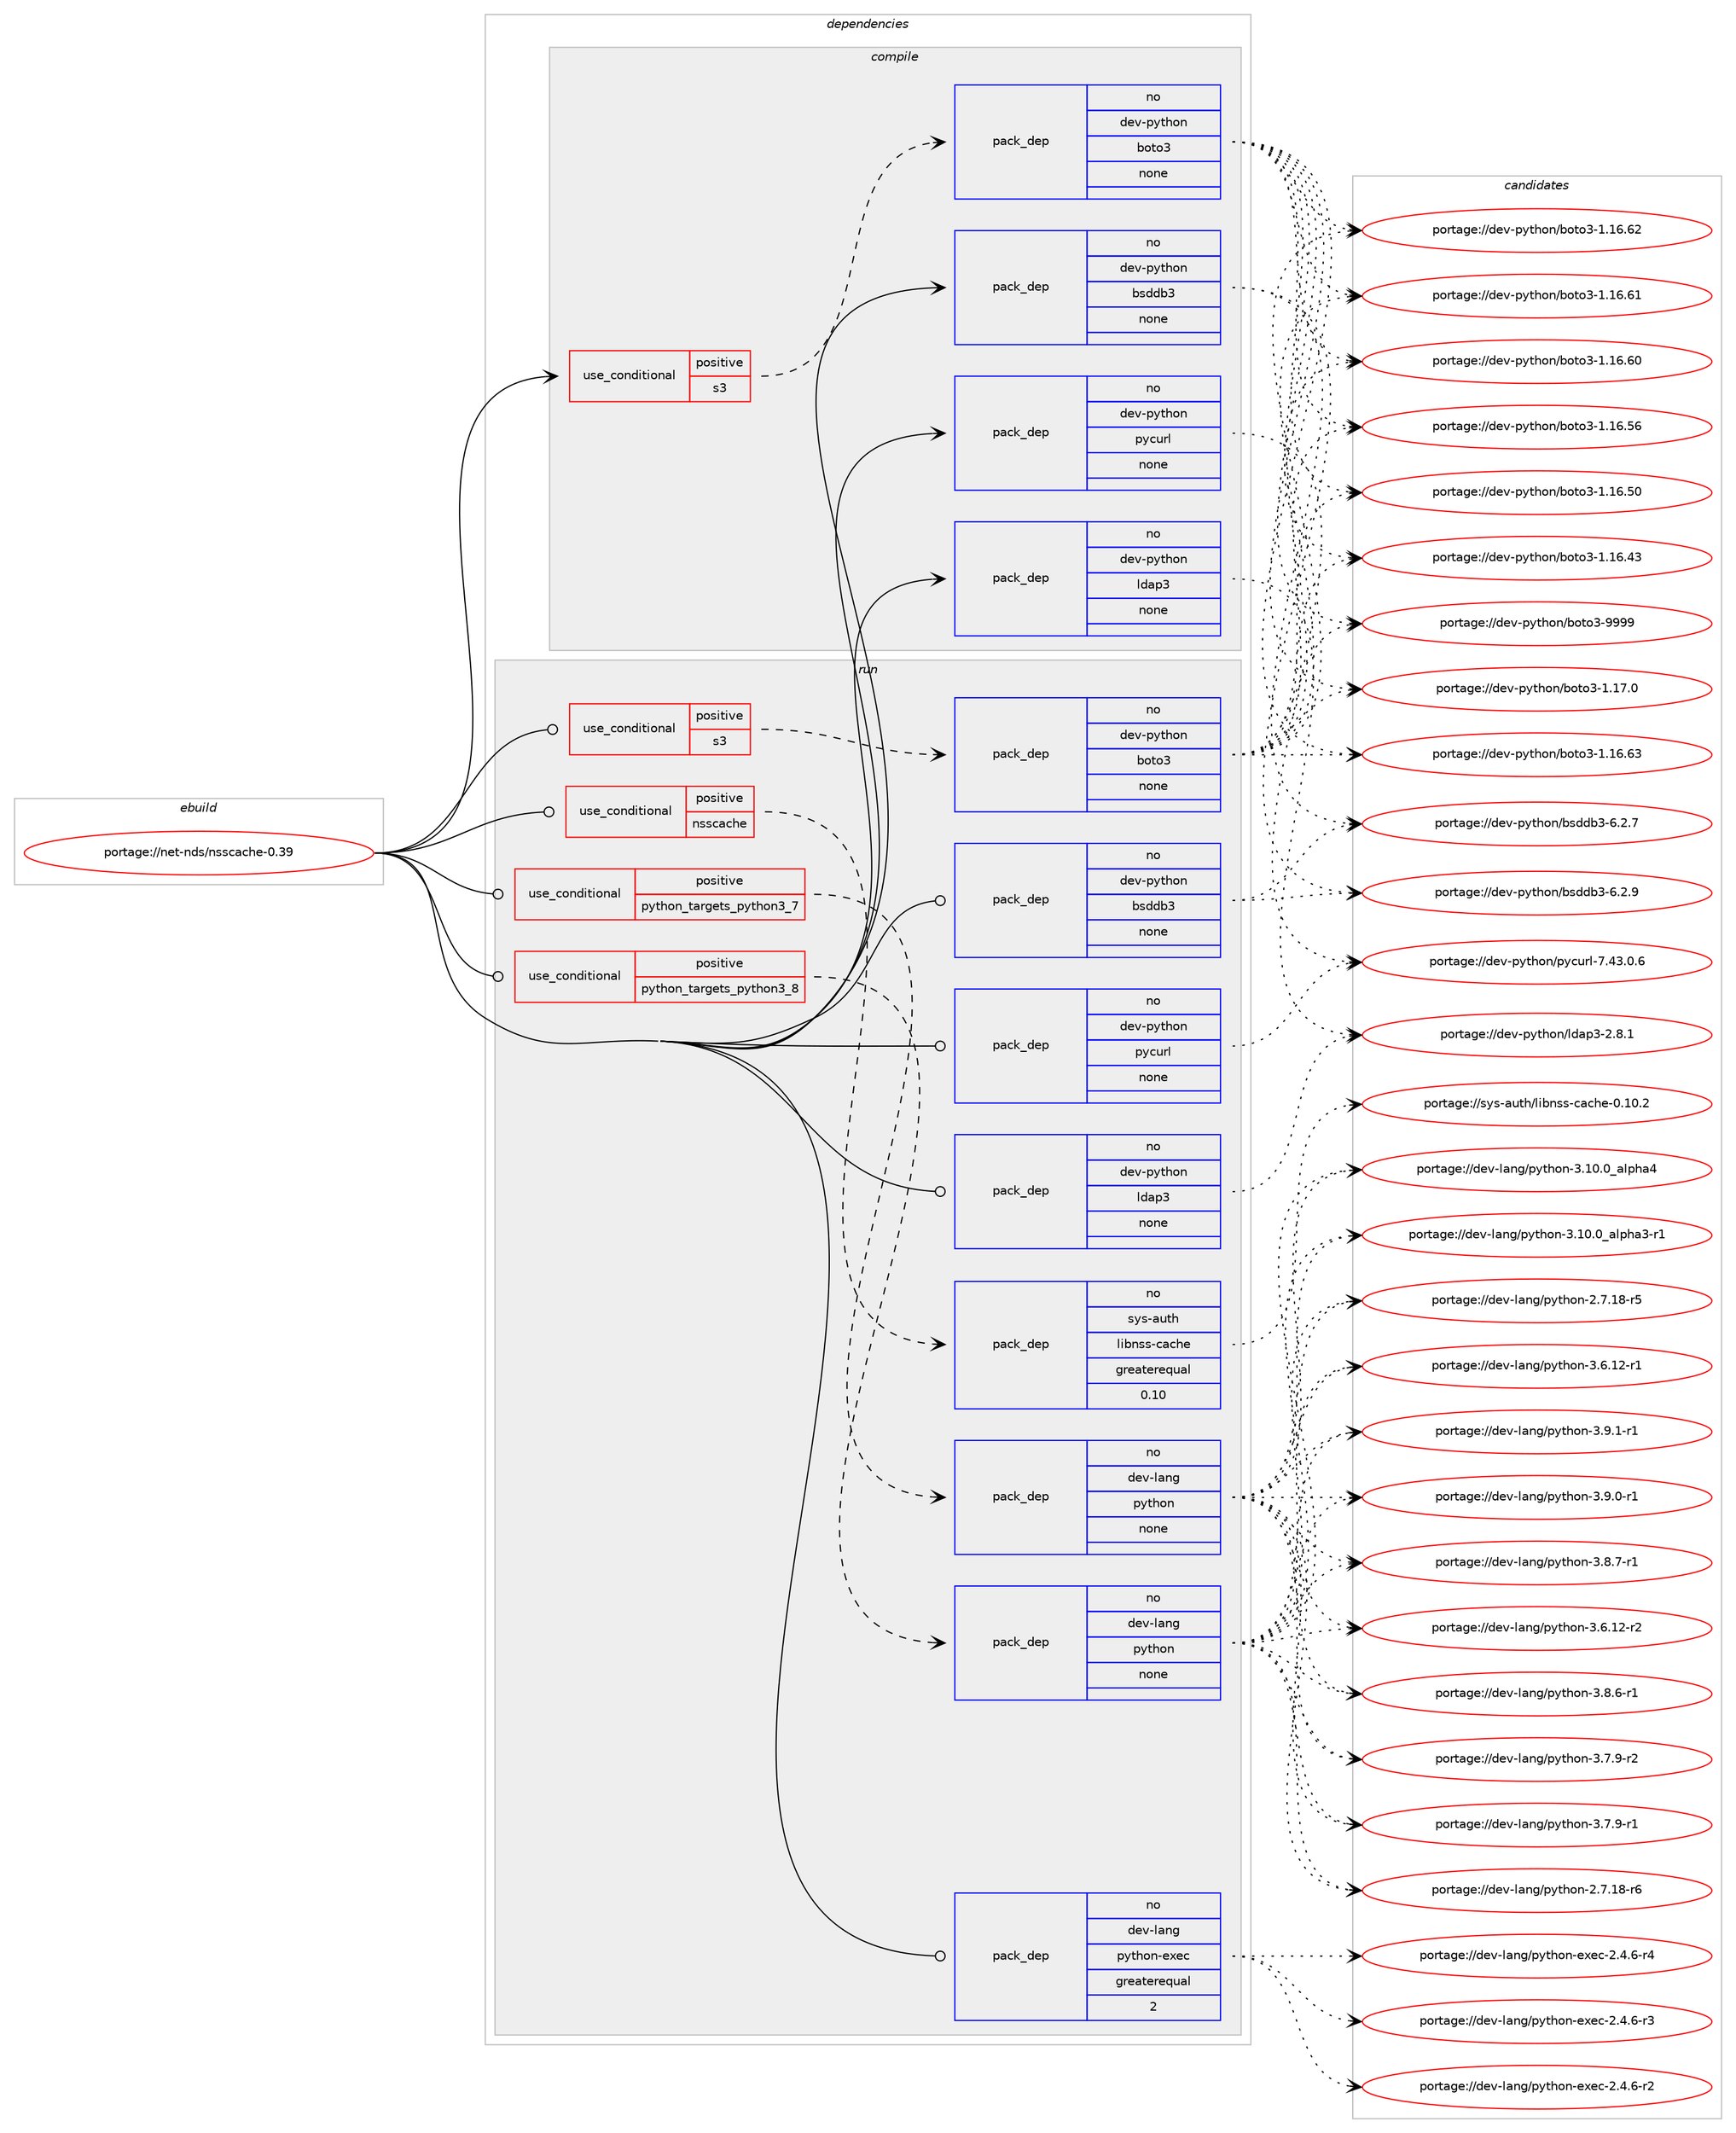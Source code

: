 digraph prolog {

# *************
# Graph options
# *************

newrank=true;
concentrate=true;
compound=true;
graph [rankdir=LR,fontname=Helvetica,fontsize=10,ranksep=1.5];#, ranksep=2.5, nodesep=0.2];
edge  [arrowhead=vee];
node  [fontname=Helvetica,fontsize=10];

# **********
# The ebuild
# **********

subgraph cluster_leftcol {
color=gray;
rank=same;
label=<<i>ebuild</i>>;
id [label="portage://net-nds/nsscache-0.39", color=red, width=4, href="../net-nds/nsscache-0.39.svg"];
}

# ****************
# The dependencies
# ****************

subgraph cluster_midcol {
color=gray;
label=<<i>dependencies</i>>;
subgraph cluster_compile {
fillcolor="#eeeeee";
style=filled;
label=<<i>compile</i>>;
subgraph cond7095 {
dependency23215 [label=<<TABLE BORDER="0" CELLBORDER="1" CELLSPACING="0" CELLPADDING="4"><TR><TD ROWSPAN="3" CELLPADDING="10">use_conditional</TD></TR><TR><TD>positive</TD></TR><TR><TD>s3</TD></TR></TABLE>>, shape=none, color=red];
subgraph pack15943 {
dependency23216 [label=<<TABLE BORDER="0" CELLBORDER="1" CELLSPACING="0" CELLPADDING="4" WIDTH="220"><TR><TD ROWSPAN="6" CELLPADDING="30">pack_dep</TD></TR><TR><TD WIDTH="110">no</TD></TR><TR><TD>dev-python</TD></TR><TR><TD>boto3</TD></TR><TR><TD>none</TD></TR><TR><TD></TD></TR></TABLE>>, shape=none, color=blue];
}
dependency23215:e -> dependency23216:w [weight=20,style="dashed",arrowhead="vee"];
}
id:e -> dependency23215:w [weight=20,style="solid",arrowhead="vee"];
subgraph pack15944 {
dependency23217 [label=<<TABLE BORDER="0" CELLBORDER="1" CELLSPACING="0" CELLPADDING="4" WIDTH="220"><TR><TD ROWSPAN="6" CELLPADDING="30">pack_dep</TD></TR><TR><TD WIDTH="110">no</TD></TR><TR><TD>dev-python</TD></TR><TR><TD>bsddb3</TD></TR><TR><TD>none</TD></TR><TR><TD></TD></TR></TABLE>>, shape=none, color=blue];
}
id:e -> dependency23217:w [weight=20,style="solid",arrowhead="vee"];
subgraph pack15945 {
dependency23218 [label=<<TABLE BORDER="0" CELLBORDER="1" CELLSPACING="0" CELLPADDING="4" WIDTH="220"><TR><TD ROWSPAN="6" CELLPADDING="30">pack_dep</TD></TR><TR><TD WIDTH="110">no</TD></TR><TR><TD>dev-python</TD></TR><TR><TD>ldap3</TD></TR><TR><TD>none</TD></TR><TR><TD></TD></TR></TABLE>>, shape=none, color=blue];
}
id:e -> dependency23218:w [weight=20,style="solid",arrowhead="vee"];
subgraph pack15946 {
dependency23219 [label=<<TABLE BORDER="0" CELLBORDER="1" CELLSPACING="0" CELLPADDING="4" WIDTH="220"><TR><TD ROWSPAN="6" CELLPADDING="30">pack_dep</TD></TR><TR><TD WIDTH="110">no</TD></TR><TR><TD>dev-python</TD></TR><TR><TD>pycurl</TD></TR><TR><TD>none</TD></TR><TR><TD></TD></TR></TABLE>>, shape=none, color=blue];
}
id:e -> dependency23219:w [weight=20,style="solid",arrowhead="vee"];
}
subgraph cluster_compileandrun {
fillcolor="#eeeeee";
style=filled;
label=<<i>compile and run</i>>;
}
subgraph cluster_run {
fillcolor="#eeeeee";
style=filled;
label=<<i>run</i>>;
subgraph cond7096 {
dependency23220 [label=<<TABLE BORDER="0" CELLBORDER="1" CELLSPACING="0" CELLPADDING="4"><TR><TD ROWSPAN="3" CELLPADDING="10">use_conditional</TD></TR><TR><TD>positive</TD></TR><TR><TD>nsscache</TD></TR></TABLE>>, shape=none, color=red];
subgraph pack15947 {
dependency23221 [label=<<TABLE BORDER="0" CELLBORDER="1" CELLSPACING="0" CELLPADDING="4" WIDTH="220"><TR><TD ROWSPAN="6" CELLPADDING="30">pack_dep</TD></TR><TR><TD WIDTH="110">no</TD></TR><TR><TD>sys-auth</TD></TR><TR><TD>libnss-cache</TD></TR><TR><TD>greaterequal</TD></TR><TR><TD>0.10</TD></TR></TABLE>>, shape=none, color=blue];
}
dependency23220:e -> dependency23221:w [weight=20,style="dashed",arrowhead="vee"];
}
id:e -> dependency23220:w [weight=20,style="solid",arrowhead="odot"];
subgraph cond7097 {
dependency23222 [label=<<TABLE BORDER="0" CELLBORDER="1" CELLSPACING="0" CELLPADDING="4"><TR><TD ROWSPAN="3" CELLPADDING="10">use_conditional</TD></TR><TR><TD>positive</TD></TR><TR><TD>python_targets_python3_7</TD></TR></TABLE>>, shape=none, color=red];
subgraph pack15948 {
dependency23223 [label=<<TABLE BORDER="0" CELLBORDER="1" CELLSPACING="0" CELLPADDING="4" WIDTH="220"><TR><TD ROWSPAN="6" CELLPADDING="30">pack_dep</TD></TR><TR><TD WIDTH="110">no</TD></TR><TR><TD>dev-lang</TD></TR><TR><TD>python</TD></TR><TR><TD>none</TD></TR><TR><TD></TD></TR></TABLE>>, shape=none, color=blue];
}
dependency23222:e -> dependency23223:w [weight=20,style="dashed",arrowhead="vee"];
}
id:e -> dependency23222:w [weight=20,style="solid",arrowhead="odot"];
subgraph cond7098 {
dependency23224 [label=<<TABLE BORDER="0" CELLBORDER="1" CELLSPACING="0" CELLPADDING="4"><TR><TD ROWSPAN="3" CELLPADDING="10">use_conditional</TD></TR><TR><TD>positive</TD></TR><TR><TD>python_targets_python3_8</TD></TR></TABLE>>, shape=none, color=red];
subgraph pack15949 {
dependency23225 [label=<<TABLE BORDER="0" CELLBORDER="1" CELLSPACING="0" CELLPADDING="4" WIDTH="220"><TR><TD ROWSPAN="6" CELLPADDING="30">pack_dep</TD></TR><TR><TD WIDTH="110">no</TD></TR><TR><TD>dev-lang</TD></TR><TR><TD>python</TD></TR><TR><TD>none</TD></TR><TR><TD></TD></TR></TABLE>>, shape=none, color=blue];
}
dependency23224:e -> dependency23225:w [weight=20,style="dashed",arrowhead="vee"];
}
id:e -> dependency23224:w [weight=20,style="solid",arrowhead="odot"];
subgraph cond7099 {
dependency23226 [label=<<TABLE BORDER="0" CELLBORDER="1" CELLSPACING="0" CELLPADDING="4"><TR><TD ROWSPAN="3" CELLPADDING="10">use_conditional</TD></TR><TR><TD>positive</TD></TR><TR><TD>s3</TD></TR></TABLE>>, shape=none, color=red];
subgraph pack15950 {
dependency23227 [label=<<TABLE BORDER="0" CELLBORDER="1" CELLSPACING="0" CELLPADDING="4" WIDTH="220"><TR><TD ROWSPAN="6" CELLPADDING="30">pack_dep</TD></TR><TR><TD WIDTH="110">no</TD></TR><TR><TD>dev-python</TD></TR><TR><TD>boto3</TD></TR><TR><TD>none</TD></TR><TR><TD></TD></TR></TABLE>>, shape=none, color=blue];
}
dependency23226:e -> dependency23227:w [weight=20,style="dashed",arrowhead="vee"];
}
id:e -> dependency23226:w [weight=20,style="solid",arrowhead="odot"];
subgraph pack15951 {
dependency23228 [label=<<TABLE BORDER="0" CELLBORDER="1" CELLSPACING="0" CELLPADDING="4" WIDTH="220"><TR><TD ROWSPAN="6" CELLPADDING="30">pack_dep</TD></TR><TR><TD WIDTH="110">no</TD></TR><TR><TD>dev-lang</TD></TR><TR><TD>python-exec</TD></TR><TR><TD>greaterequal</TD></TR><TR><TD>2</TD></TR></TABLE>>, shape=none, color=blue];
}
id:e -> dependency23228:w [weight=20,style="solid",arrowhead="odot"];
subgraph pack15952 {
dependency23229 [label=<<TABLE BORDER="0" CELLBORDER="1" CELLSPACING="0" CELLPADDING="4" WIDTH="220"><TR><TD ROWSPAN="6" CELLPADDING="30">pack_dep</TD></TR><TR><TD WIDTH="110">no</TD></TR><TR><TD>dev-python</TD></TR><TR><TD>bsddb3</TD></TR><TR><TD>none</TD></TR><TR><TD></TD></TR></TABLE>>, shape=none, color=blue];
}
id:e -> dependency23229:w [weight=20,style="solid",arrowhead="odot"];
subgraph pack15953 {
dependency23230 [label=<<TABLE BORDER="0" CELLBORDER="1" CELLSPACING="0" CELLPADDING="4" WIDTH="220"><TR><TD ROWSPAN="6" CELLPADDING="30">pack_dep</TD></TR><TR><TD WIDTH="110">no</TD></TR><TR><TD>dev-python</TD></TR><TR><TD>ldap3</TD></TR><TR><TD>none</TD></TR><TR><TD></TD></TR></TABLE>>, shape=none, color=blue];
}
id:e -> dependency23230:w [weight=20,style="solid",arrowhead="odot"];
subgraph pack15954 {
dependency23231 [label=<<TABLE BORDER="0" CELLBORDER="1" CELLSPACING="0" CELLPADDING="4" WIDTH="220"><TR><TD ROWSPAN="6" CELLPADDING="30">pack_dep</TD></TR><TR><TD WIDTH="110">no</TD></TR><TR><TD>dev-python</TD></TR><TR><TD>pycurl</TD></TR><TR><TD>none</TD></TR><TR><TD></TD></TR></TABLE>>, shape=none, color=blue];
}
id:e -> dependency23231:w [weight=20,style="solid",arrowhead="odot"];
}
}

# **************
# The candidates
# **************

subgraph cluster_choices {
rank=same;
color=gray;
label=<<i>candidates</i>>;

subgraph choice15943 {
color=black;
nodesep=1;
choice100101118451121211161041111104798111116111514557575757 [label="portage://dev-python/boto3-9999", color=red, width=4,href="../dev-python/boto3-9999.svg"];
choice1001011184511212111610411111047981111161115145494649554648 [label="portage://dev-python/boto3-1.17.0", color=red, width=4,href="../dev-python/boto3-1.17.0.svg"];
choice100101118451121211161041111104798111116111514549464954465451 [label="portage://dev-python/boto3-1.16.63", color=red, width=4,href="../dev-python/boto3-1.16.63.svg"];
choice100101118451121211161041111104798111116111514549464954465450 [label="portage://dev-python/boto3-1.16.62", color=red, width=4,href="../dev-python/boto3-1.16.62.svg"];
choice100101118451121211161041111104798111116111514549464954465449 [label="portage://dev-python/boto3-1.16.61", color=red, width=4,href="../dev-python/boto3-1.16.61.svg"];
choice100101118451121211161041111104798111116111514549464954465448 [label="portage://dev-python/boto3-1.16.60", color=red, width=4,href="../dev-python/boto3-1.16.60.svg"];
choice100101118451121211161041111104798111116111514549464954465354 [label="portage://dev-python/boto3-1.16.56", color=red, width=4,href="../dev-python/boto3-1.16.56.svg"];
choice100101118451121211161041111104798111116111514549464954465348 [label="portage://dev-python/boto3-1.16.50", color=red, width=4,href="../dev-python/boto3-1.16.50.svg"];
choice100101118451121211161041111104798111116111514549464954465251 [label="portage://dev-python/boto3-1.16.43", color=red, width=4,href="../dev-python/boto3-1.16.43.svg"];
dependency23216:e -> choice100101118451121211161041111104798111116111514557575757:w [style=dotted,weight="100"];
dependency23216:e -> choice1001011184511212111610411111047981111161115145494649554648:w [style=dotted,weight="100"];
dependency23216:e -> choice100101118451121211161041111104798111116111514549464954465451:w [style=dotted,weight="100"];
dependency23216:e -> choice100101118451121211161041111104798111116111514549464954465450:w [style=dotted,weight="100"];
dependency23216:e -> choice100101118451121211161041111104798111116111514549464954465449:w [style=dotted,weight="100"];
dependency23216:e -> choice100101118451121211161041111104798111116111514549464954465448:w [style=dotted,weight="100"];
dependency23216:e -> choice100101118451121211161041111104798111116111514549464954465354:w [style=dotted,weight="100"];
dependency23216:e -> choice100101118451121211161041111104798111116111514549464954465348:w [style=dotted,weight="100"];
dependency23216:e -> choice100101118451121211161041111104798111116111514549464954465251:w [style=dotted,weight="100"];
}
subgraph choice15944 {
color=black;
nodesep=1;
choice1001011184511212111610411111047981151001009851455446504657 [label="portage://dev-python/bsddb3-6.2.9", color=red, width=4,href="../dev-python/bsddb3-6.2.9.svg"];
choice1001011184511212111610411111047981151001009851455446504655 [label="portage://dev-python/bsddb3-6.2.7", color=red, width=4,href="../dev-python/bsddb3-6.2.7.svg"];
dependency23217:e -> choice1001011184511212111610411111047981151001009851455446504657:w [style=dotted,weight="100"];
dependency23217:e -> choice1001011184511212111610411111047981151001009851455446504655:w [style=dotted,weight="100"];
}
subgraph choice15945 {
color=black;
nodesep=1;
choice10010111845112121116104111110471081009711251455046564649 [label="portage://dev-python/ldap3-2.8.1", color=red, width=4,href="../dev-python/ldap3-2.8.1.svg"];
dependency23218:e -> choice10010111845112121116104111110471081009711251455046564649:w [style=dotted,weight="100"];
}
subgraph choice15946 {
color=black;
nodesep=1;
choice100101118451121211161041111104711212199117114108455546525146484654 [label="portage://dev-python/pycurl-7.43.0.6", color=red, width=4,href="../dev-python/pycurl-7.43.0.6.svg"];
dependency23219:e -> choice100101118451121211161041111104711212199117114108455546525146484654:w [style=dotted,weight="100"];
}
subgraph choice15947 {
color=black;
nodesep=1;
choice115121115459711711610447108105981101151154599979910410145484649484650 [label="portage://sys-auth/libnss-cache-0.10.2", color=red, width=4,href="../sys-auth/libnss-cache-0.10.2.svg"];
dependency23221:e -> choice115121115459711711610447108105981101151154599979910410145484649484650:w [style=dotted,weight="100"];
}
subgraph choice15948 {
color=black;
nodesep=1;
choice1001011184510897110103471121211161041111104551465746494511449 [label="portage://dev-lang/python-3.9.1-r1", color=red, width=4,href="../dev-lang/python-3.9.1-r1.svg"];
choice1001011184510897110103471121211161041111104551465746484511449 [label="portage://dev-lang/python-3.9.0-r1", color=red, width=4,href="../dev-lang/python-3.9.0-r1.svg"];
choice1001011184510897110103471121211161041111104551465646554511449 [label="portage://dev-lang/python-3.8.7-r1", color=red, width=4,href="../dev-lang/python-3.8.7-r1.svg"];
choice1001011184510897110103471121211161041111104551465646544511449 [label="portage://dev-lang/python-3.8.6-r1", color=red, width=4,href="../dev-lang/python-3.8.6-r1.svg"];
choice1001011184510897110103471121211161041111104551465546574511450 [label="portage://dev-lang/python-3.7.9-r2", color=red, width=4,href="../dev-lang/python-3.7.9-r2.svg"];
choice1001011184510897110103471121211161041111104551465546574511449 [label="portage://dev-lang/python-3.7.9-r1", color=red, width=4,href="../dev-lang/python-3.7.9-r1.svg"];
choice100101118451089711010347112121116104111110455146544649504511450 [label="portage://dev-lang/python-3.6.12-r2", color=red, width=4,href="../dev-lang/python-3.6.12-r2.svg"];
choice100101118451089711010347112121116104111110455146544649504511449 [label="portage://dev-lang/python-3.6.12-r1", color=red, width=4,href="../dev-lang/python-3.6.12-r1.svg"];
choice1001011184510897110103471121211161041111104551464948464895971081121049752 [label="portage://dev-lang/python-3.10.0_alpha4", color=red, width=4,href="../dev-lang/python-3.10.0_alpha4.svg"];
choice10010111845108971101034711212111610411111045514649484648959710811210497514511449 [label="portage://dev-lang/python-3.10.0_alpha3-r1", color=red, width=4,href="../dev-lang/python-3.10.0_alpha3-r1.svg"];
choice100101118451089711010347112121116104111110455046554649564511454 [label="portage://dev-lang/python-2.7.18-r6", color=red, width=4,href="../dev-lang/python-2.7.18-r6.svg"];
choice100101118451089711010347112121116104111110455046554649564511453 [label="portage://dev-lang/python-2.7.18-r5", color=red, width=4,href="../dev-lang/python-2.7.18-r5.svg"];
dependency23223:e -> choice1001011184510897110103471121211161041111104551465746494511449:w [style=dotted,weight="100"];
dependency23223:e -> choice1001011184510897110103471121211161041111104551465746484511449:w [style=dotted,weight="100"];
dependency23223:e -> choice1001011184510897110103471121211161041111104551465646554511449:w [style=dotted,weight="100"];
dependency23223:e -> choice1001011184510897110103471121211161041111104551465646544511449:w [style=dotted,weight="100"];
dependency23223:e -> choice1001011184510897110103471121211161041111104551465546574511450:w [style=dotted,weight="100"];
dependency23223:e -> choice1001011184510897110103471121211161041111104551465546574511449:w [style=dotted,weight="100"];
dependency23223:e -> choice100101118451089711010347112121116104111110455146544649504511450:w [style=dotted,weight="100"];
dependency23223:e -> choice100101118451089711010347112121116104111110455146544649504511449:w [style=dotted,weight="100"];
dependency23223:e -> choice1001011184510897110103471121211161041111104551464948464895971081121049752:w [style=dotted,weight="100"];
dependency23223:e -> choice10010111845108971101034711212111610411111045514649484648959710811210497514511449:w [style=dotted,weight="100"];
dependency23223:e -> choice100101118451089711010347112121116104111110455046554649564511454:w [style=dotted,weight="100"];
dependency23223:e -> choice100101118451089711010347112121116104111110455046554649564511453:w [style=dotted,weight="100"];
}
subgraph choice15949 {
color=black;
nodesep=1;
choice1001011184510897110103471121211161041111104551465746494511449 [label="portage://dev-lang/python-3.9.1-r1", color=red, width=4,href="../dev-lang/python-3.9.1-r1.svg"];
choice1001011184510897110103471121211161041111104551465746484511449 [label="portage://dev-lang/python-3.9.0-r1", color=red, width=4,href="../dev-lang/python-3.9.0-r1.svg"];
choice1001011184510897110103471121211161041111104551465646554511449 [label="portage://dev-lang/python-3.8.7-r1", color=red, width=4,href="../dev-lang/python-3.8.7-r1.svg"];
choice1001011184510897110103471121211161041111104551465646544511449 [label="portage://dev-lang/python-3.8.6-r1", color=red, width=4,href="../dev-lang/python-3.8.6-r1.svg"];
choice1001011184510897110103471121211161041111104551465546574511450 [label="portage://dev-lang/python-3.7.9-r2", color=red, width=4,href="../dev-lang/python-3.7.9-r2.svg"];
choice1001011184510897110103471121211161041111104551465546574511449 [label="portage://dev-lang/python-3.7.9-r1", color=red, width=4,href="../dev-lang/python-3.7.9-r1.svg"];
choice100101118451089711010347112121116104111110455146544649504511450 [label="portage://dev-lang/python-3.6.12-r2", color=red, width=4,href="../dev-lang/python-3.6.12-r2.svg"];
choice100101118451089711010347112121116104111110455146544649504511449 [label="portage://dev-lang/python-3.6.12-r1", color=red, width=4,href="../dev-lang/python-3.6.12-r1.svg"];
choice1001011184510897110103471121211161041111104551464948464895971081121049752 [label="portage://dev-lang/python-3.10.0_alpha4", color=red, width=4,href="../dev-lang/python-3.10.0_alpha4.svg"];
choice10010111845108971101034711212111610411111045514649484648959710811210497514511449 [label="portage://dev-lang/python-3.10.0_alpha3-r1", color=red, width=4,href="../dev-lang/python-3.10.0_alpha3-r1.svg"];
choice100101118451089711010347112121116104111110455046554649564511454 [label="portage://dev-lang/python-2.7.18-r6", color=red, width=4,href="../dev-lang/python-2.7.18-r6.svg"];
choice100101118451089711010347112121116104111110455046554649564511453 [label="portage://dev-lang/python-2.7.18-r5", color=red, width=4,href="../dev-lang/python-2.7.18-r5.svg"];
dependency23225:e -> choice1001011184510897110103471121211161041111104551465746494511449:w [style=dotted,weight="100"];
dependency23225:e -> choice1001011184510897110103471121211161041111104551465746484511449:w [style=dotted,weight="100"];
dependency23225:e -> choice1001011184510897110103471121211161041111104551465646554511449:w [style=dotted,weight="100"];
dependency23225:e -> choice1001011184510897110103471121211161041111104551465646544511449:w [style=dotted,weight="100"];
dependency23225:e -> choice1001011184510897110103471121211161041111104551465546574511450:w [style=dotted,weight="100"];
dependency23225:e -> choice1001011184510897110103471121211161041111104551465546574511449:w [style=dotted,weight="100"];
dependency23225:e -> choice100101118451089711010347112121116104111110455146544649504511450:w [style=dotted,weight="100"];
dependency23225:e -> choice100101118451089711010347112121116104111110455146544649504511449:w [style=dotted,weight="100"];
dependency23225:e -> choice1001011184510897110103471121211161041111104551464948464895971081121049752:w [style=dotted,weight="100"];
dependency23225:e -> choice10010111845108971101034711212111610411111045514649484648959710811210497514511449:w [style=dotted,weight="100"];
dependency23225:e -> choice100101118451089711010347112121116104111110455046554649564511454:w [style=dotted,weight="100"];
dependency23225:e -> choice100101118451089711010347112121116104111110455046554649564511453:w [style=dotted,weight="100"];
}
subgraph choice15950 {
color=black;
nodesep=1;
choice100101118451121211161041111104798111116111514557575757 [label="portage://dev-python/boto3-9999", color=red, width=4,href="../dev-python/boto3-9999.svg"];
choice1001011184511212111610411111047981111161115145494649554648 [label="portage://dev-python/boto3-1.17.0", color=red, width=4,href="../dev-python/boto3-1.17.0.svg"];
choice100101118451121211161041111104798111116111514549464954465451 [label="portage://dev-python/boto3-1.16.63", color=red, width=4,href="../dev-python/boto3-1.16.63.svg"];
choice100101118451121211161041111104798111116111514549464954465450 [label="portage://dev-python/boto3-1.16.62", color=red, width=4,href="../dev-python/boto3-1.16.62.svg"];
choice100101118451121211161041111104798111116111514549464954465449 [label="portage://dev-python/boto3-1.16.61", color=red, width=4,href="../dev-python/boto3-1.16.61.svg"];
choice100101118451121211161041111104798111116111514549464954465448 [label="portage://dev-python/boto3-1.16.60", color=red, width=4,href="../dev-python/boto3-1.16.60.svg"];
choice100101118451121211161041111104798111116111514549464954465354 [label="portage://dev-python/boto3-1.16.56", color=red, width=4,href="../dev-python/boto3-1.16.56.svg"];
choice100101118451121211161041111104798111116111514549464954465348 [label="portage://dev-python/boto3-1.16.50", color=red, width=4,href="../dev-python/boto3-1.16.50.svg"];
choice100101118451121211161041111104798111116111514549464954465251 [label="portage://dev-python/boto3-1.16.43", color=red, width=4,href="../dev-python/boto3-1.16.43.svg"];
dependency23227:e -> choice100101118451121211161041111104798111116111514557575757:w [style=dotted,weight="100"];
dependency23227:e -> choice1001011184511212111610411111047981111161115145494649554648:w [style=dotted,weight="100"];
dependency23227:e -> choice100101118451121211161041111104798111116111514549464954465451:w [style=dotted,weight="100"];
dependency23227:e -> choice100101118451121211161041111104798111116111514549464954465450:w [style=dotted,weight="100"];
dependency23227:e -> choice100101118451121211161041111104798111116111514549464954465449:w [style=dotted,weight="100"];
dependency23227:e -> choice100101118451121211161041111104798111116111514549464954465448:w [style=dotted,weight="100"];
dependency23227:e -> choice100101118451121211161041111104798111116111514549464954465354:w [style=dotted,weight="100"];
dependency23227:e -> choice100101118451121211161041111104798111116111514549464954465348:w [style=dotted,weight="100"];
dependency23227:e -> choice100101118451121211161041111104798111116111514549464954465251:w [style=dotted,weight="100"];
}
subgraph choice15951 {
color=black;
nodesep=1;
choice10010111845108971101034711212111610411111045101120101994550465246544511452 [label="portage://dev-lang/python-exec-2.4.6-r4", color=red, width=4,href="../dev-lang/python-exec-2.4.6-r4.svg"];
choice10010111845108971101034711212111610411111045101120101994550465246544511451 [label="portage://dev-lang/python-exec-2.4.6-r3", color=red, width=4,href="../dev-lang/python-exec-2.4.6-r3.svg"];
choice10010111845108971101034711212111610411111045101120101994550465246544511450 [label="portage://dev-lang/python-exec-2.4.6-r2", color=red, width=4,href="../dev-lang/python-exec-2.4.6-r2.svg"];
dependency23228:e -> choice10010111845108971101034711212111610411111045101120101994550465246544511452:w [style=dotted,weight="100"];
dependency23228:e -> choice10010111845108971101034711212111610411111045101120101994550465246544511451:w [style=dotted,weight="100"];
dependency23228:e -> choice10010111845108971101034711212111610411111045101120101994550465246544511450:w [style=dotted,weight="100"];
}
subgraph choice15952 {
color=black;
nodesep=1;
choice1001011184511212111610411111047981151001009851455446504657 [label="portage://dev-python/bsddb3-6.2.9", color=red, width=4,href="../dev-python/bsddb3-6.2.9.svg"];
choice1001011184511212111610411111047981151001009851455446504655 [label="portage://dev-python/bsddb3-6.2.7", color=red, width=4,href="../dev-python/bsddb3-6.2.7.svg"];
dependency23229:e -> choice1001011184511212111610411111047981151001009851455446504657:w [style=dotted,weight="100"];
dependency23229:e -> choice1001011184511212111610411111047981151001009851455446504655:w [style=dotted,weight="100"];
}
subgraph choice15953 {
color=black;
nodesep=1;
choice10010111845112121116104111110471081009711251455046564649 [label="portage://dev-python/ldap3-2.8.1", color=red, width=4,href="../dev-python/ldap3-2.8.1.svg"];
dependency23230:e -> choice10010111845112121116104111110471081009711251455046564649:w [style=dotted,weight="100"];
}
subgraph choice15954 {
color=black;
nodesep=1;
choice100101118451121211161041111104711212199117114108455546525146484654 [label="portage://dev-python/pycurl-7.43.0.6", color=red, width=4,href="../dev-python/pycurl-7.43.0.6.svg"];
dependency23231:e -> choice100101118451121211161041111104711212199117114108455546525146484654:w [style=dotted,weight="100"];
}
}

}
